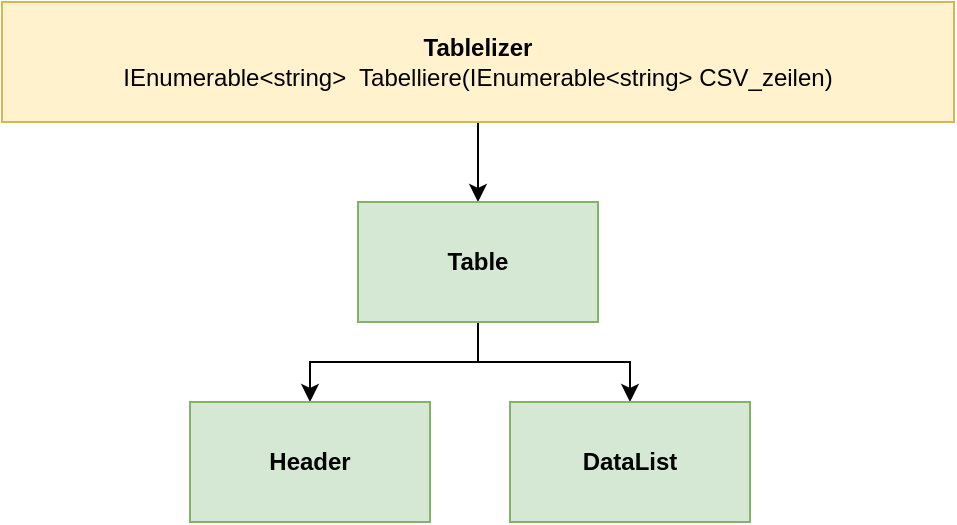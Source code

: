 <mxfile version="15.2.9" type="device"><diagram id="3RtD75vpKidGYeD3xD3b" name="Page-1"><mxGraphModel dx="1422" dy="752" grid="1" gridSize="10" guides="1" tooltips="1" connect="1" arrows="1" fold="1" page="1" pageScale="1" pageWidth="827" pageHeight="1169" math="0" shadow="0"><root><mxCell id="0"/><mxCell id="1" parent="0"/><mxCell id="5wt_7QQTFItFhJuuMcED-7" style="edgeStyle=orthogonalEdgeStyle;rounded=0;orthogonalLoop=1;jettySize=auto;html=1;entryX=0.5;entryY=0;entryDx=0;entryDy=0;" edge="1" parent="1" source="5wt_7QQTFItFhJuuMcED-1" target="5wt_7QQTFItFhJuuMcED-2"><mxGeometry relative="1" as="geometry"/></mxCell><mxCell id="5wt_7QQTFItFhJuuMcED-1" value="&lt;div&gt;&lt;b&gt;Tablelizer&lt;/b&gt;&lt;/div&gt;&lt;div&gt;IEnumerable&amp;lt;string&amp;gt;&amp;nbsp; Tabelliere(IEnumerable&amp;lt;string&amp;gt; CSV_zeilen)&lt;br&gt;&lt;/div&gt;" style="rounded=0;whiteSpace=wrap;html=1;fillColor=#fff2cc;strokeColor=#d6b656;" vertex="1" parent="1"><mxGeometry x="146" y="120" width="476" height="60" as="geometry"/></mxCell><mxCell id="5wt_7QQTFItFhJuuMcED-5" style="edgeStyle=orthogonalEdgeStyle;rounded=0;orthogonalLoop=1;jettySize=auto;html=1;entryX=0.5;entryY=0;entryDx=0;entryDy=0;" edge="1" parent="1" source="5wt_7QQTFItFhJuuMcED-2" target="5wt_7QQTFItFhJuuMcED-3"><mxGeometry relative="1" as="geometry"/></mxCell><mxCell id="5wt_7QQTFItFhJuuMcED-6" style="edgeStyle=orthogonalEdgeStyle;rounded=0;orthogonalLoop=1;jettySize=auto;html=1;entryX=0.5;entryY=0;entryDx=0;entryDy=0;" edge="1" parent="1" source="5wt_7QQTFItFhJuuMcED-2" target="5wt_7QQTFItFhJuuMcED-4"><mxGeometry relative="1" as="geometry"/></mxCell><mxCell id="5wt_7QQTFItFhJuuMcED-2" value="&lt;div&gt;&lt;b&gt;Table&lt;/b&gt;&lt;/div&gt;" style="rounded=0;whiteSpace=wrap;html=1;fillColor=#d5e8d4;strokeColor=#82b366;" vertex="1" parent="1"><mxGeometry x="324" y="220" width="120" height="60" as="geometry"/></mxCell><mxCell id="5wt_7QQTFItFhJuuMcED-3" value="&lt;b&gt;Header&lt;/b&gt;" style="rounded=0;whiteSpace=wrap;html=1;fillColor=#d5e8d4;strokeColor=#82b366;" vertex="1" parent="1"><mxGeometry x="240" y="320" width="120" height="60" as="geometry"/></mxCell><mxCell id="5wt_7QQTFItFhJuuMcED-4" value="&lt;b&gt;DataList&lt;/b&gt;" style="rounded=0;whiteSpace=wrap;html=1;fillColor=#d5e8d4;strokeColor=#82b366;" vertex="1" parent="1"><mxGeometry x="400" y="320" width="120" height="60" as="geometry"/></mxCell></root></mxGraphModel></diagram></mxfile>